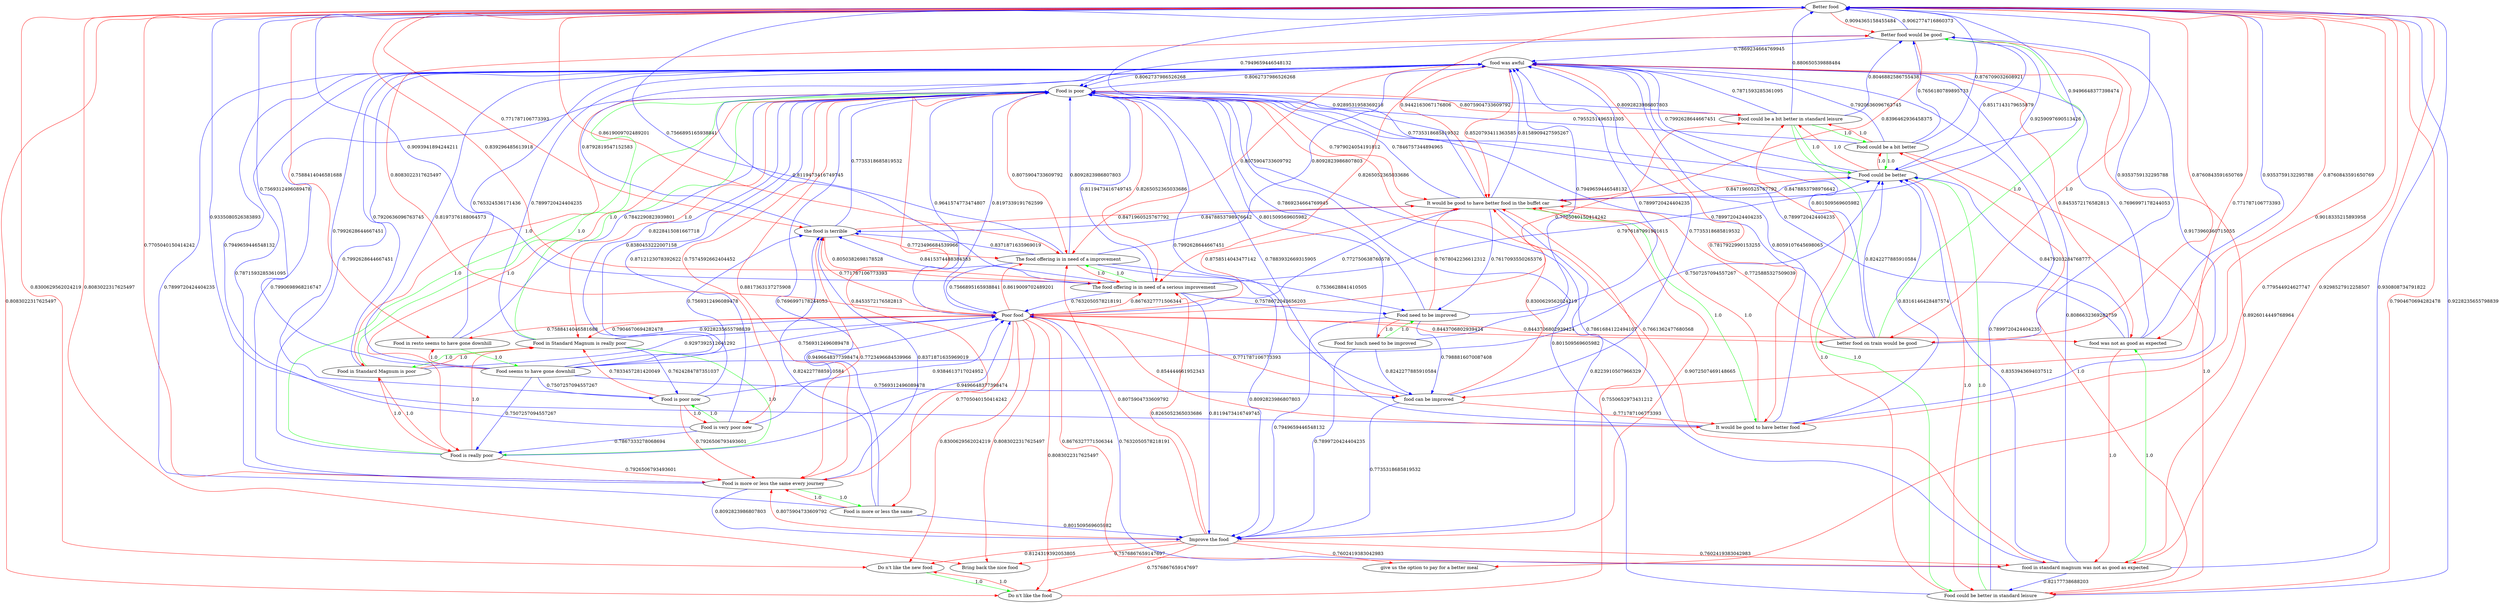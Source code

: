 digraph rawGraph {
"Better food";"Better food would be good";"Bring back the nice food";"Do n't like the new food";"Do n't like the food";"Food could be a bit better in standard leisure";"Food could be better in standard leisure";"Food could be better";"Food could be a bit better";"Food for lunch need to be improved";"Food need to be improved";"Food in Standard Magnum is really poor";"Food in Standard Magnum is poor";"Food is poor";"Food is really poor";"Food in resto seems to have gone downhill";"Food seems to have gone downhill";"Food is more or less the same every journey";"Food is more or less the same";"Food is very poor now";"Food is poor now";"Improve the food";"It would be good to have better food in the buffet car";"It would be good to have better food";"Poor food";"The food offering is in need of a serious improvement";"The food offering is in need of a improvement";"better food on train would be good";"food can be improved";"food in standard magnum was not as good as expected";"food was not as good as expected";"food was awful";"give us the option to pay for a better meal";"the food is terrible";"Better food" -> "Better food would be good" [label=0.9094365158455484] [color=red]
"Better food would be good" -> "Better food" [label=0.9062774716860373] [color=blue]
"Better food" -> "Bring back the nice food" [label=0.8083022317625497] [color=red]
"Do n't like the new food" -> "Do n't like the food" [label=1.0] [color=green]
"Do n't like the food" -> "Do n't like the new food" [label=1.0] [color=red]
"Better food" -> "Do n't like the new food" [label=0.8300629562024219] [color=red]
"Better food" -> "Do n't like the food" [label=0.8083022317625497] [color=red]
"Food could be a bit better in standard leisure" -> "Food could be better in standard leisure" [label=1.0] [color=green]
"Food could be better in standard leisure" -> "Food could be better" [label=1.0] [color=green]
"Food could be a bit better in standard leisure" -> "Food could be a bit better" [label=1.0] [color=green]
"Food could be a bit better" -> "Food could be better" [label=1.0] [color=green]
"Food could be a bit better in standard leisure" -> "Food could be better" [label=1.0] [color=green]
"Food could be better in standard leisure" -> "Food could be a bit better in standard leisure" [label=1.0] [color=red]
"Food could be better in standard leisure" -> "Food could be a bit better" [label=1.0] [color=red]
"Food could be better" -> "Food could be a bit better in standard leisure" [label=1.0] [color=red]
"Food could be better" -> "Food could be better in standard leisure" [label=1.0] [color=red]
"Food could be better" -> "Food could be a bit better" [label=1.0] [color=red]
"Food could be a bit better" -> "Food could be a bit better in standard leisure" [label=1.0] [color=red]
"Food could be a bit better" -> "Food could be better in standard leisure" [label=1.0] [color=red]
"Better food" -> "Food could be better in standard leisure" [label=0.7904670694282478] [color=red]
"Better food would be good" -> "Food could be better" [label=0.8517143179655879] [color=blue]
"Food could be a bit better in standard leisure" -> "Better food" [label=0.880650539888484] [color=blue]
"Food could be a bit better in standard leisure" -> "Better food would be good" [label=0.8046882586755438] [color=blue]
"Food could be better in standard leisure" -> "Better food" [label=0.9228235655798839] [color=blue]
"Food could be better" -> "Better food" [label=0.9496648377398474] [color=blue]
"Food could be a bit better" -> "Better food" [label=0.876709032608921] [color=blue]
"Food could be a bit better" -> "Better food would be good" [label=0.7656180789895733] [color=blue]
"Food for lunch need to be improved" -> "Food need to be improved" [label=1.0] [color=green]
"Food need to be improved" -> "Food for lunch need to be improved" [label=1.0] [color=red]
"Food in Standard Magnum is really poor" -> "Food in Standard Magnum is poor" [label=1.0] [color=green]
"Food in Standard Magnum is poor" -> "Food is poor" [label=1.0] [color=green]
"Food in Standard Magnum is really poor" -> "Food is really poor" [label=1.0] [color=green]
"Food is really poor" -> "Food is poor" [label=1.0] [color=green]
"Food in Standard Magnum is really poor" -> "Food is poor" [label=1.0] [color=green]
"Food in Standard Magnum is poor" -> "Food in Standard Magnum is really poor" [label=1.0] [color=red]
"Food in Standard Magnum is poor" -> "Food is really poor" [label=1.0] [color=red]
"Food is poor" -> "Food in Standard Magnum is really poor" [label=1.0] [color=red]
"Food is poor" -> "Food in Standard Magnum is poor" [label=1.0] [color=red]
"Food is poor" -> "Food is really poor" [label=1.0] [color=red]
"Food is really poor" -> "Food in Standard Magnum is really poor" [label=1.0] [color=red]
"Food is really poor" -> "Food in Standard Magnum is poor" [label=1.0] [color=red]
"Better food would be good" -> "Food is poor" [label=0.7949659446548132] [color=blue]
"Food could be a bit better in standard leisure" -> "Food is poor" [label=0.8092823986807803] [color=blue]
"Food could be better in standard leisure" -> "Food is poor" [label=0.801509569605982] [color=blue]
"Food could be better" -> "Food is poor" [label=0.7735318685819532] [color=blue]
"Food could be a bit better" -> "Food is poor" [label=0.7955251496531305] [color=blue]
"Food for lunch need to be improved" -> "Food is poor" [label=0.801509569605982] [color=blue]
"Food need to be improved" -> "Food is poor" [label=0.7869234664769945] [color=blue]
"Food is poor" -> "Food could be a bit better in standard leisure" [label=0.8075904733609792] [color=red]
"Food in resto seems to have gone downhill" -> "Food seems to have gone downhill" [label=1.0] [color=green]
"Food seems to have gone downhill" -> "Food in resto seems to have gone downhill" [label=1.0] [color=red]
"Better food" -> "Food in resto seems to have gone downhill" [label=0.7588414046581688] [color=red]
"Food in resto seems to have gone downhill" -> "Food is poor" [label=0.7842290823939801] [color=blue]
"Food seems to have gone downhill" -> "Better food" [label=0.7569312496089478] [color=blue]
"Food seems to have gone downhill" -> "Food could be better" [label=0.7507257094557267] [color=blue]
"Food seems to have gone downhill" -> "Food is poor" [label=0.8228415081667718] [color=blue]
"Food seems to have gone downhill" -> "Food is really poor" [label=0.7507257094557267] [color=blue]
"Food is more or less the same every journey" -> "Food is more or less the same" [label=1.0] [color=green]
"Food is more or less the same" -> "Food is more or less the same every journey" [label=1.0] [color=red]
"Better food" -> "Food is more or less the same every journey" [label=0.7705040150414242] [color=red]
"Food is poor" -> "Food is more or less the same every journey" [label=0.8817363137275908] [color=red]
"Food is poor" -> "Food is more or less the same" [label=0.8453572176582813] [color=red]
"Food is really poor" -> "Food is more or less the same every journey" [label=0.7926506793493601] [color=red]
"Food is more or less the same every journey" -> "Food is poor" [label=0.7990698968216747] [color=blue]
"Food is more or less the same" -> "Food is poor" [label=0.7696997178244053] [color=blue]
"Food is very poor now" -> "Food is poor now" [label=1.0] [color=green]
"Food is poor now" -> "Food is very poor now" [label=1.0] [color=red]
"Food in Standard Magnum is really poor" -> "Food is poor now" [label=0.7624284787351037] [color=blue]
"Food is poor" -> "Food is very poor now" [label=0.7574592662404452] [color=red]
"Food seems to have gone downhill" -> "Food is poor now" [label=0.7507257094557267] [color=blue]
"Food is very poor now" -> "Food is poor" [label=0.8712123078392622] [color=blue]
"Food is very poor now" -> "Food is really poor" [label=0.7867333278068694] [color=blue]
"Food is poor now" -> "Food in Standard Magnum is really poor" [label=0.7833457281420049] [color=red]
"Food is poor now" -> "Food is poor" [label=0.8380453222007158] [color=blue]
"Food is poor now" -> "Food is more or less the same every journey" [label=0.7926506793493601] [color=red]
"Food for lunch need to be improved" -> "Improve the food" [label=0.7899720424404235] [color=blue]
"Food need to be improved" -> "Improve the food" [label=0.7949659446548132] [color=blue]
"Food is more or less the same every journey" -> "Improve the food" [label=0.8092823986807803] [color=blue]
"Food is more or less the same" -> "Improve the food" [label=0.801509569605982] [color=blue]
"Improve the food" -> "Bring back the nice food" [label=0.7576867659147697] [color=red]
"Improve the food" -> "Do n't like the new food" [label=0.8124319392053805] [color=red]
"Improve the food" -> "Do n't like the food" [label=0.7576867659147697] [color=red]
"Improve the food" -> "Food is more or less the same every journey" [label=0.8075904733609792] [color=red]
"It would be good to have better food in the buffet car" -> "It would be good to have better food" [label=1.0] [color=green]
"It would be good to have better food" -> "It would be good to have better food in the buffet car" [label=1.0] [color=red]
"Better food" -> "It would be good to have better food in the buffet car" [label=0.9442163067176806] [color=red]
"Better food" -> "It would be good to have better food" [label=0.9018335215893958] [color=red]
"Better food would be good" -> "It would be good to have better food in the buffet car" [label=0.8396462936458375] [color=red]
"Do n't like the food" -> "It would be good to have better food in the buffet car" [label=0.7550652973431212] [color=red]
"Food could be better" -> "It would be good to have better food in the buffet car" [label=0.8471960525767792] [color=red]
"Food need to be improved" -> "It would be good to have better food in the buffet car" [label=0.7678042236612312] [color=red]
"Food is poor" -> "It would be good to have better food in the buffet car" [label=0.7979024054191812] [color=red]
"Improve the food" -> "It would be good to have better food in the buffet car" [label=0.9072507469148665] [color=red]
"It would be good to have better food in the buffet car" -> "Better food" [label=0.9289531958369218] [color=blue]
"It would be good to have better food in the buffet car" -> "Better food would be good" [label=0.9259097690513426] [color=blue]
"It would be good to have better food in the buffet car" -> "Food could be better" [label=0.8478853798976642] [color=blue]
"It would be good to have better food in the buffet car" -> "Food need to be improved" [label=0.7617093550265376] [color=blue]
"It would be good to have better food in the buffet car" -> "Food is poor" [label=0.7846757344894965] [color=blue]
"It would be good to have better food in the buffet car" -> "Improve the food" [label=0.8223910507966329] [color=blue]
"It would be good to have better food" -> "Better food" [label=0.9335080526383893] [color=blue]
"It would be good to have better food" -> "Better food would be good" [label=0.9173960360715055] [color=blue]
"It would be good to have better food" -> "Food could be better" [label=0.8316146428487574] [color=blue]
"It would be good to have better food" -> "Food is poor" [label=0.7883932669315905] [color=blue]
"Food in Standard Magnum is really poor" -> "Poor food" [label=0.9228235655798839] [color=blue]
"Food in Standard Magnum is poor" -> "Poor food" [label=0.9297392512641292] [color=blue]
"Food is poor" -> "Poor food" [label=0.9641574773474807] [color=blue]
"Food is really poor" -> "Poor food" [label=0.9496648377398474] [color=blue]
"Food seems to have gone downhill" -> "Poor food" [label=0.7569312496089478] [color=blue]
"Food is very poor now" -> "Poor food" [label=0.9384613717024952] [color=blue]
"Food is poor now" -> "Poor food" [label=0.9496648377398474] [color=blue]
"It would be good to have better food in the buffet car" -> "Poor food" [label=0.772750638760578] [color=blue]
"Poor food" -> "Better food would be good" [label=0.8083022317625497] [color=red]
"Poor food" -> "Bring back the nice food" [label=0.8083022317625497] [color=red]
"Poor food" -> "Do n't like the new food" [label=0.8300629562024219] [color=red]
"Poor food" -> "Do n't like the food" [label=0.8083022317625497] [color=red]
"Poor food" -> "Food could be a bit better in standard leisure" [label=0.7705040150414242] [color=red]
"Poor food" -> "Food in Standard Magnum is really poor" [label=0.7904670694282478] [color=red]
"Poor food" -> "Food is poor" [label=0.8197339191762599] [color=blue]
"Poor food" -> "Food in resto seems to have gone downhill" [label=0.7588414046581688] [color=red]
"Poor food" -> "Food is more or less the same every journey" [label=0.7705040150414242] [color=red]
"Poor food" -> "It would be good to have better food in the buffet car" [label=0.8758514043477142] [color=red]
"Poor food" -> "It would be good to have better food" [label=0.854444661952343] [color=red]
"The food offering is in need of a serious improvement" -> "The food offering is in need of a improvement" [label=1.0] [color=green]
"The food offering is in need of a improvement" -> "The food offering is in need of a serious improvement" [label=1.0] [color=red]
"Better food" -> "The food offering is in need of a serious improvement" [label=0.839296485613918] [color=red]
"Better food" -> "The food offering is in need of a improvement" [label=0.8619009702489201] [color=red]
"Food is poor" -> "The food offering is in need of a serious improvement" [label=0.8265052365033686] [color=red]
"Food is poor" -> "The food offering is in need of a improvement" [label=0.8075904733609792] [color=red]
"Improve the food" -> "The food offering is in need of a serious improvement" [label=0.8265052365033686] [color=red]
"Improve the food" -> "The food offering is in need of a improvement" [label=0.8075904733609792] [color=red]
"Poor food" -> "The food offering is in need of a serious improvement" [label=0.8676327771506344] [color=red]
"Poor food" -> "The food offering is in need of a improvement" [label=0.8619009702489201] [color=red]
"The food offering is in need of a serious improvement" -> "Better food" [label=0.9093941894244211] [color=blue]
"The food offering is in need of a serious improvement" -> "Food could be better" [label=0.7976187991901615] [color=blue]
"The food offering is in need of a serious improvement" -> "Food need to be improved" [label=0.7578672043656203] [color=blue]
"The food offering is in need of a serious improvement" -> "Food is poor" [label=0.8119473416749745] [color=blue]
"The food offering is in need of a serious improvement" -> "Improve the food" [label=0.8119473416749745] [color=blue]
"The food offering is in need of a serious improvement" -> "Poor food" [label=0.7632050578218191] [color=blue]
"The food offering is in need of a improvement" -> "Better food" [label=0.7566895165938841] [color=blue]
"The food offering is in need of a improvement" -> "Food need to be improved" [label=0.7536628841410505] [color=blue]
"The food offering is in need of a improvement" -> "Food is poor" [label=0.8092823986807803] [color=blue]
"The food offering is in need of a improvement" -> "Improve the food" [label=0.8092823986807803] [color=blue]
"The food offering is in need of a improvement" -> "Poor food" [label=0.7566895165938841] [color=blue]
"better food on train would be good" -> "Better food would be good" [label=1.0] [color=green]
"Better food would be good" -> "better food on train would be good" [label=1.0] [color=red]
"Better food" -> "better food on train would be good" [label=0.8760843591650769] [color=red]
"Poor food" -> "better food on train would be good" [label=0.8443706802939424] [color=red]
"better food on train would be good" -> "Better food" [label=0.9353759132295788] [color=blue]
"better food on train would be good" -> "Food could be better" [label=0.8242277885910584] [color=blue]
"better food on train would be good" -> "Food is poor" [label=0.7899720424404235] [color=blue]
"better food on train would be good" -> "It would be good to have better food in the buffet car" [label=0.7725885327509039] [color=red]
"Better food" -> "food can be improved" [label=0.771787106773393] [color=red]
"Food for lunch need to be improved" -> "food can be improved" [label=0.8242277885910584] [color=blue]
"Food need to be improved" -> "food can be improved" [label=0.7988816070087408] [color=blue]
"Food seems to have gone downhill" -> "food can be improved" [label=0.7569312496089478] [color=blue]
"Poor food" -> "food can be improved" [label=0.771787106773393] [color=red]
"food can be improved" -> "Food is poor" [label=0.7992628644667451] [color=blue]
"food can be improved" -> "Improve the food" [label=0.7735318685819532] [color=blue]
"food can be improved" -> "It would be good to have better food in the buffet car" [label=0.8300629562024219] [color=red]
"food can be improved" -> "It would be good to have better food" [label=0.771787106773393] [color=red]
"food in standard magnum was not as good as expected" -> "food was not as good as expected" [label=1.0] [color=green]
"food was not as good as expected" -> "food in standard magnum was not as good as expected" [label=1.0] [color=red]
"Better food" -> "food in standard magnum was not as good as expected" [label=0.9298527912258507] [color=red]
"Better food" -> "food was not as good as expected" [label=0.8760843591650769] [color=red]
"Food is poor" -> "food in standard magnum was not as good as expected" [label=0.7661362477680568] [color=red]
"Improve the food" -> "food in standard magnum was not as good as expected" [label=0.7602419383042983] [color=red]
"Poor food" -> "food in standard magnum was not as good as expected" [label=0.8676327771506344] [color=red]
"Poor food" -> "food was not as good as expected" [label=0.8443706802939424] [color=red]
"food in standard magnum was not as good as expected" -> "Better food" [label=0.930808734791822] [color=blue]
"food in standard magnum was not as good as expected" -> "Food could be better in standard leisure" [label=0.82177738688203] [color=blue]
"food in standard magnum was not as good as expected" -> "Food could be better" [label=0.8353943694037512] [color=blue]
"food in standard magnum was not as good as expected" -> "Food is poor" [label=0.7861684122494107] [color=blue]
"food in standard magnum was not as good as expected" -> "Poor food" [label=0.7632050578218191] [color=blue]
"food was not as good as expected" -> "Better food" [label=0.9353759132295788] [color=blue]
"food was not as good as expected" -> "Food could be better" [label=0.8479203284768777] [color=blue]
"food was not as good as expected" -> "Food is poor" [label=0.7899720424404235] [color=blue]
"Better food would be good" -> "food was awful" [label=0.7869234664769945] [color=blue]
"Food could be a bit better in standard leisure" -> "food was awful" [label=0.7871593285361095] [color=blue]
"Food could be better in standard leisure" -> "food was awful" [label=0.7899720424404235] [color=blue]
"Food could be better" -> "food was awful" [label=0.7992628644667451] [color=blue]
"Food could be a bit better" -> "food was awful" [label=0.7920636096763745] [color=blue]
"Food for lunch need to be improved" -> "food was awful" [label=0.7899720424404235] [color=blue]
"Food need to be improved" -> "food was awful" [label=0.7949659446548132] [color=blue]
"Food in Standard Magnum is really poor" -> "food was awful" [label=0.7899720424404235] [color=blue]
"Food in Standard Magnum is poor" -> "food was awful" [label=0.7920636096763745] [color=blue]
"Food is poor" -> "food was awful" [label=0.8062737986526268] [color=blue]
"Food is really poor" -> "food was awful" [label=0.7992628644667451] [color=blue]
"Food in resto seems to have gone downhill" -> "food was awful" [label=0.765324536171436] [color=blue]
"Food seems to have gone downhill" -> "food was awful" [label=0.8197376188064573] [color=blue]
"Food is more or less the same every journey" -> "food was awful" [label=0.7871593285361095] [color=blue]
"Food is more or less the same" -> "food was awful" [label=0.7899720424404235] [color=blue]
"Food is very poor now" -> "food was awful" [label=0.7949659446548132] [color=blue]
"Food is poor now" -> "food was awful" [label=0.7992628644667451] [color=blue]
"It would be good to have better food in the buffet car" -> "food was awful" [label=0.8158909427595267] [color=blue]
"It would be good to have better food" -> "food was awful" [label=0.8059107645698065] [color=blue]
"The food offering is in need of a serious improvement" -> "food was awful" [label=0.8119473416749745] [color=blue]
"The food offering is in need of a improvement" -> "food was awful" [label=0.8092823986807803] [color=blue]
"better food on train would be good" -> "food was awful" [label=0.801509569605982] [color=blue]
"food can be improved" -> "food was awful" [label=0.7735318685819532] [color=blue]
"food in standard magnum was not as good as expected" -> "food was awful" [label=0.8086632369282759] [color=blue]
"food was not as good as expected" -> "food was awful" [label=0.7696997178244053] [color=blue]
"food was awful" -> "Food is poor" [label=0.8062737986526268] [color=blue]
"food was awful" -> "It would be good to have better food in the buffet car" [label=0.8520793411363585] [color=red]
"food was awful" -> "It would be good to have better food" [label=0.7817922990153255] [color=red]
"food was awful" -> "The food offering is in need of a serious improvement" [label=0.8265052365033686] [color=red]
"food was awful" -> "The food offering is in need of a improvement" [label=0.8075904733609792] [color=red]
"food was awful" -> "food in standard magnum was not as good as expected" [label=0.8926014449768964] [color=red]
"food was awful" -> "food was not as good as expected" [label=0.8453572176582813] [color=red]
"Better food" -> "give us the option to pay for a better meal" [label=0.779544924627747] [color=red]
"Improve the food" -> "give us the option to pay for a better meal" [label=0.7602419383042983] [color=red]
"Better food" -> "the food is terrible" [label=0.771787106773393] [color=red]
"Food seems to have gone downhill" -> "the food is terrible" [label=0.7569312496089478] [color=blue]
"Food is more or less the same every journey" -> "the food is terrible" [label=0.8371871635969019] [color=blue]
"Food is more or less the same" -> "the food is terrible" [label=0.8242277885910584] [color=blue]
"It would be good to have better food in the buffet car" -> "the food is terrible" [label=0.8478853798976642] [color=blue]
"Poor food" -> "the food is terrible" [label=0.771787106773393] [color=red]
"The food offering is in need of a serious improvement" -> "the food is terrible" [label=0.8415374488384383] [color=blue]
"The food offering is in need of a improvement" -> "the food is terrible" [label=0.8371871635969019] [color=blue]
"the food is terrible" -> "Food is poor" [label=0.7735318685819532] [color=blue]
"the food is terrible" -> "Food is more or less the same every journey" [label=0.7723496684539966] [color=red]
"the food is terrible" -> "It would be good to have better food in the buffet car" [label=0.8471960525767792] [color=red]
"the food is terrible" -> "The food offering is in need of a serious improvement" [label=0.8050382698178528] [color=red]
"the food is terrible" -> "The food offering is in need of a improvement" [label=0.7723496684539966] [color=red]
"the food is terrible" -> "food was awful" [label=0.8792819547152583] [color=blue]
}
